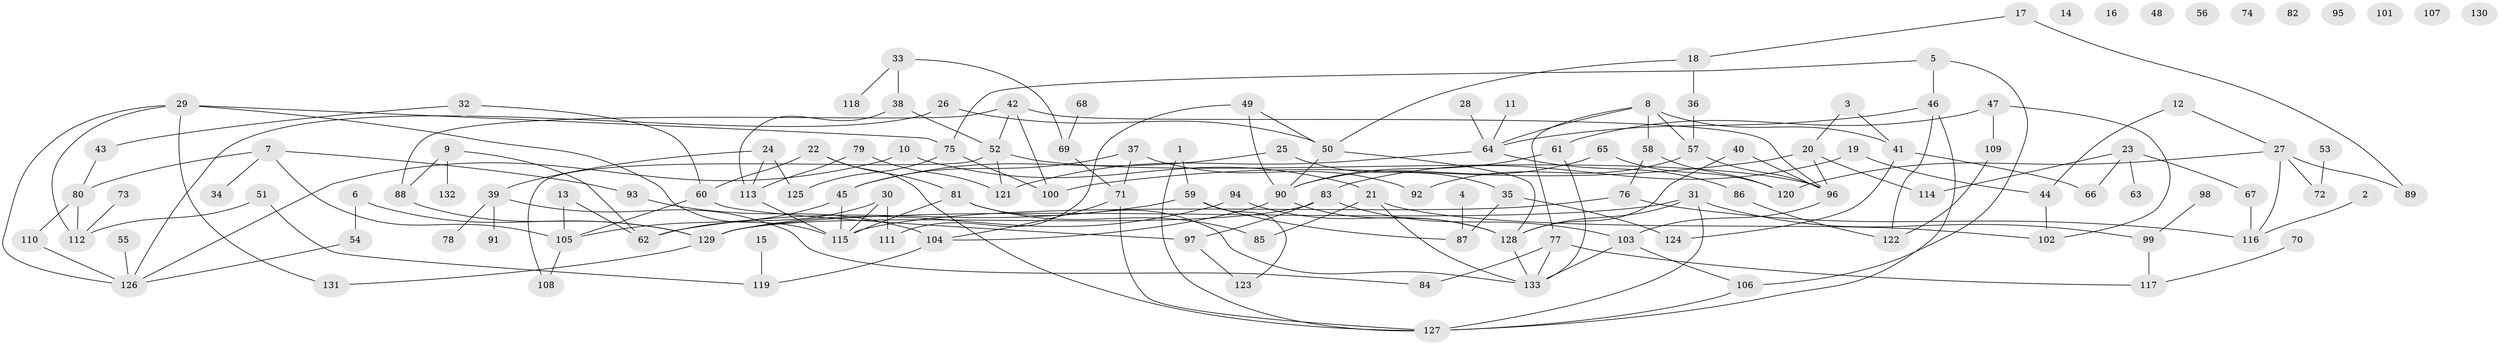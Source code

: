 // coarse degree distribution, {4: 0.08333333333333333, 3: 0.13333333333333333, 8: 0.05, 2: 0.23333333333333334, 9: 0.03333333333333333, 10: 0.016666666666666666, 1: 0.1, 6: 0.05, 0: 0.16666666666666666, 5: 0.11666666666666667, 15: 0.016666666666666666}
// Generated by graph-tools (version 1.1) at 2025/16/03/04/25 18:16:33]
// undirected, 133 vertices, 181 edges
graph export_dot {
graph [start="1"]
  node [color=gray90,style=filled];
  1;
  2;
  3;
  4;
  5;
  6;
  7;
  8;
  9;
  10;
  11;
  12;
  13;
  14;
  15;
  16;
  17;
  18;
  19;
  20;
  21;
  22;
  23;
  24;
  25;
  26;
  27;
  28;
  29;
  30;
  31;
  32;
  33;
  34;
  35;
  36;
  37;
  38;
  39;
  40;
  41;
  42;
  43;
  44;
  45;
  46;
  47;
  48;
  49;
  50;
  51;
  52;
  53;
  54;
  55;
  56;
  57;
  58;
  59;
  60;
  61;
  62;
  63;
  64;
  65;
  66;
  67;
  68;
  69;
  70;
  71;
  72;
  73;
  74;
  75;
  76;
  77;
  78;
  79;
  80;
  81;
  82;
  83;
  84;
  85;
  86;
  87;
  88;
  89;
  90;
  91;
  92;
  93;
  94;
  95;
  96;
  97;
  98;
  99;
  100;
  101;
  102;
  103;
  104;
  105;
  106;
  107;
  108;
  109;
  110;
  111;
  112;
  113;
  114;
  115;
  116;
  117;
  118;
  119;
  120;
  121;
  122;
  123;
  124;
  125;
  126;
  127;
  128;
  129;
  130;
  131;
  132;
  133;
  1 -- 59;
  1 -- 127;
  2 -- 116;
  3 -- 20;
  3 -- 41;
  4 -- 87;
  5 -- 46;
  5 -- 75;
  5 -- 106;
  6 -- 54;
  6 -- 129;
  7 -- 34;
  7 -- 80;
  7 -- 93;
  7 -- 105;
  8 -- 41;
  8 -- 57;
  8 -- 58;
  8 -- 64;
  8 -- 77;
  9 -- 62;
  9 -- 88;
  9 -- 132;
  10 -- 21;
  10 -- 126;
  11 -- 64;
  12 -- 27;
  12 -- 44;
  13 -- 62;
  13 -- 105;
  15 -- 119;
  17 -- 18;
  17 -- 89;
  18 -- 36;
  18 -- 50;
  19 -- 44;
  19 -- 83;
  20 -- 96;
  20 -- 100;
  20 -- 114;
  21 -- 85;
  21 -- 102;
  21 -- 133;
  22 -- 60;
  22 -- 81;
  22 -- 127;
  23 -- 63;
  23 -- 66;
  23 -- 67;
  23 -- 114;
  24 -- 39;
  24 -- 113;
  24 -- 125;
  25 -- 35;
  25 -- 45;
  26 -- 50;
  26 -- 126;
  27 -- 72;
  27 -- 89;
  27 -- 116;
  27 -- 120;
  28 -- 64;
  29 -- 75;
  29 -- 112;
  29 -- 115;
  29 -- 126;
  29 -- 131;
  30 -- 62;
  30 -- 111;
  30 -- 115;
  31 -- 99;
  31 -- 127;
  31 -- 128;
  31 -- 129;
  32 -- 43;
  32 -- 60;
  33 -- 38;
  33 -- 69;
  33 -- 118;
  35 -- 87;
  35 -- 124;
  36 -- 57;
  37 -- 45;
  37 -- 71;
  37 -- 92;
  38 -- 52;
  38 -- 113;
  39 -- 78;
  39 -- 84;
  39 -- 91;
  40 -- 96;
  40 -- 128;
  41 -- 66;
  41 -- 124;
  42 -- 52;
  42 -- 88;
  42 -- 96;
  42 -- 100;
  43 -- 80;
  44 -- 102;
  45 -- 105;
  45 -- 115;
  46 -- 64;
  46 -- 122;
  46 -- 127;
  47 -- 61;
  47 -- 102;
  47 -- 109;
  49 -- 50;
  49 -- 90;
  49 -- 111;
  50 -- 90;
  50 -- 128;
  51 -- 112;
  51 -- 119;
  52 -- 96;
  52 -- 108;
  52 -- 121;
  53 -- 72;
  54 -- 126;
  55 -- 126;
  57 -- 92;
  57 -- 96;
  58 -- 76;
  58 -- 120;
  59 -- 62;
  59 -- 87;
  59 -- 123;
  60 -- 97;
  60 -- 105;
  61 -- 90;
  61 -- 133;
  64 -- 86;
  64 -- 121;
  65 -- 90;
  65 -- 120;
  67 -- 116;
  68 -- 69;
  69 -- 71;
  70 -- 117;
  71 -- 104;
  71 -- 127;
  73 -- 112;
  75 -- 100;
  75 -- 125;
  76 -- 115;
  76 -- 116;
  77 -- 84;
  77 -- 117;
  77 -- 133;
  79 -- 113;
  79 -- 121;
  80 -- 110;
  80 -- 112;
  81 -- 85;
  81 -- 115;
  81 -- 133;
  83 -- 97;
  83 -- 103;
  83 -- 129;
  86 -- 122;
  88 -- 129;
  90 -- 104;
  90 -- 128;
  93 -- 104;
  94 -- 128;
  94 -- 129;
  96 -- 103;
  97 -- 123;
  98 -- 99;
  99 -- 117;
  103 -- 106;
  103 -- 133;
  104 -- 119;
  105 -- 108;
  106 -- 127;
  109 -- 122;
  110 -- 126;
  113 -- 115;
  128 -- 133;
  129 -- 131;
}
